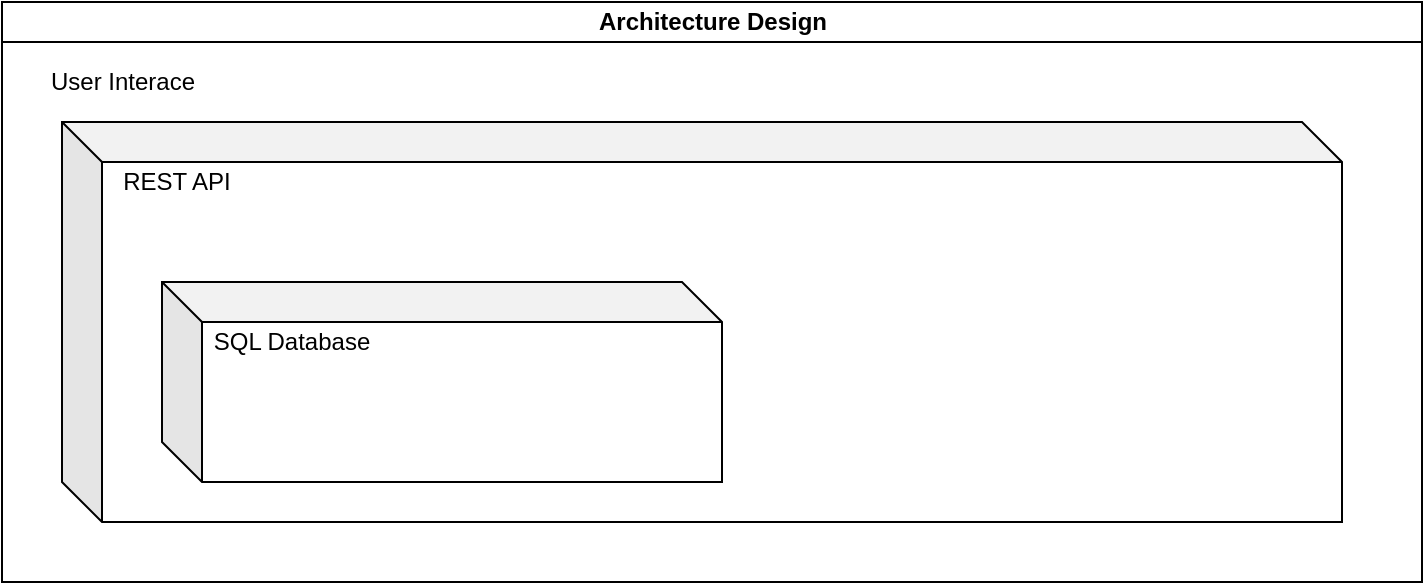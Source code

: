 <mxfile version="13.7.9" type="github">
  <diagram id="prtHgNgQTEPvFCAcTncT" name="Page-1">
    <mxGraphModel dx="1038" dy="547" grid="1" gridSize="10" guides="1" tooltips="1" connect="1" arrows="1" fold="1" page="1" pageScale="1" pageWidth="827" pageHeight="1169" math="0" shadow="0">
      <root>
        <mxCell id="0" />
        <mxCell id="1" parent="0" />
        <mxCell id="dNxyNK7c78bLwvsdeMH5-11" value="Architecture Design" style="swimlane;html=1;startSize=20;horizontal=1;containerType=tree;glass=0;" parent="1" vertex="1">
          <mxGeometry x="40" y="80" width="710" height="290" as="geometry" />
        </mxCell>
        <mxCell id="qn2GRZ31Gj4-trIvuPqW-1" value="" style="shape=cube;whiteSpace=wrap;html=1;boundedLbl=1;backgroundOutline=1;darkOpacity=0.05;darkOpacity2=0.1;" vertex="1" parent="dNxyNK7c78bLwvsdeMH5-11">
          <mxGeometry x="30" y="60" width="640" height="200" as="geometry" />
        </mxCell>
        <mxCell id="qn2GRZ31Gj4-trIvuPqW-3" value="REST API" style="text;html=1;strokeColor=none;fillColor=none;align=center;verticalAlign=middle;whiteSpace=wrap;rounded=0;" vertex="1" parent="dNxyNK7c78bLwvsdeMH5-11">
          <mxGeometry x="50" y="80" width="75" height="20" as="geometry" />
        </mxCell>
        <mxCell id="qn2GRZ31Gj4-trIvuPqW-5" value="" style="shape=cube;whiteSpace=wrap;html=1;boundedLbl=1;backgroundOutline=1;darkOpacity=0.05;darkOpacity2=0.1;" vertex="1" parent="dNxyNK7c78bLwvsdeMH5-11">
          <mxGeometry x="80" y="140" width="280" height="100" as="geometry" />
        </mxCell>
        <mxCell id="qn2GRZ31Gj4-trIvuPqW-6" value="SQL Database" style="text;html=1;strokeColor=none;fillColor=none;align=center;verticalAlign=middle;whiteSpace=wrap;rounded=0;" vertex="1" parent="dNxyNK7c78bLwvsdeMH5-11">
          <mxGeometry x="90" y="160" width="110" height="20" as="geometry" />
        </mxCell>
        <mxCell id="qn2GRZ31Gj4-trIvuPqW-2" value="User Interace" style="text;html=1;align=center;verticalAlign=middle;resizable=0;points=[];autosize=1;" vertex="1" parent="1">
          <mxGeometry x="55" y="110" width="90" height="20" as="geometry" />
        </mxCell>
      </root>
    </mxGraphModel>
  </diagram>
</mxfile>
